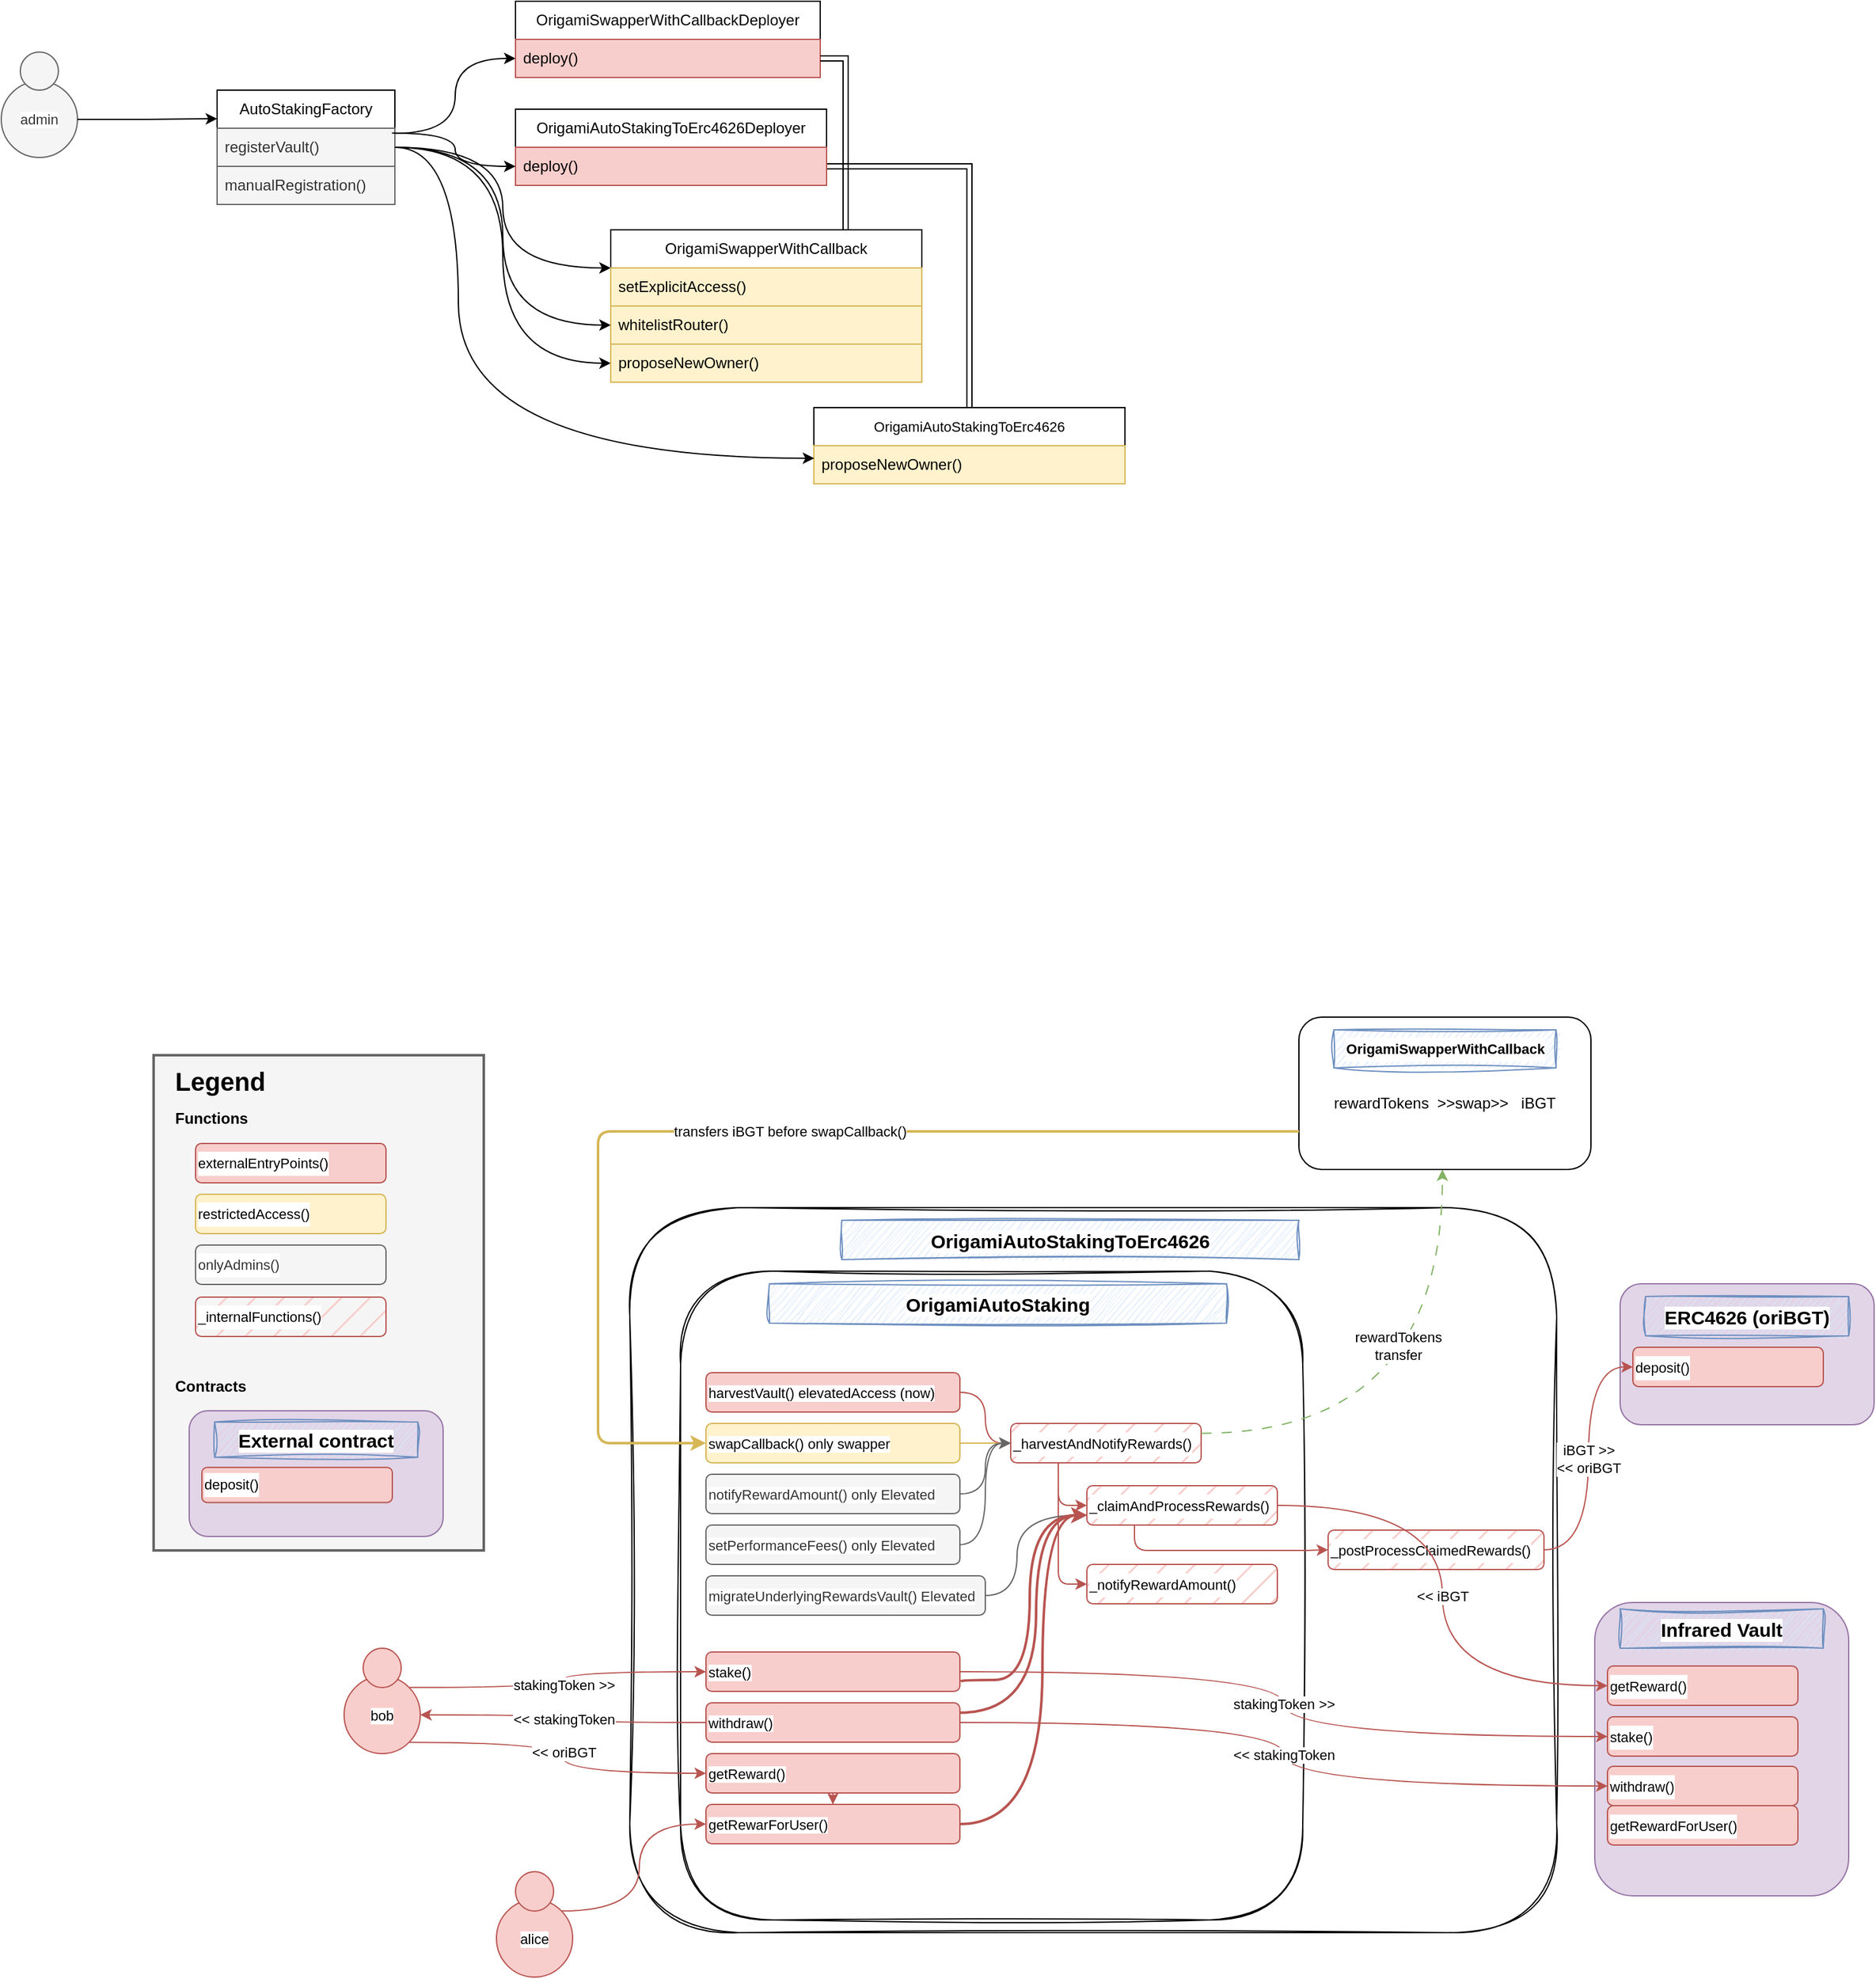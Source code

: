<mxfile version="27.0.5">
  <diagram name="Page-1" id="32Vy3Me06aRy9Lsva1js">
    <mxGraphModel dx="2850" dy="1203" grid="1" gridSize="10" guides="1" tooltips="1" connect="1" arrows="1" fold="1" page="1" pageScale="1" pageWidth="850" pageHeight="1100" math="0" shadow="0">
      <root>
        <mxCell id="0" />
        <mxCell id="1" parent="0" />
        <mxCell id="oND8uqXEmlILKtB4z8An-140" value="" style="rounded=1;whiteSpace=wrap;html=1;fontFamily=Helvetica;fontSize=11;fontColor=default;labelBackgroundColor=default;sketch=1;curveFitting=1;jiggle=2;" parent="1" vertex="1">
          <mxGeometry x="395" y="1090" width="730" height="571" as="geometry" />
        </mxCell>
        <mxCell id="AB6jPQtodKQVOQrO7ifA-14" style="edgeStyle=orthogonalEdgeStyle;rounded=0;orthogonalLoop=1;jettySize=auto;html=1;exitX=1;exitY=0.133;exitDx=0;exitDy=0;curved=1;exitPerimeter=0;" parent="1" source="AB6jPQtodKQVOQrO7ifA-3" target="AB6jPQtodKQVOQrO7ifA-11" edge="1">
          <mxGeometry relative="1" as="geometry" />
        </mxCell>
        <mxCell id="MFXsXubU9WuHbZtoJDCH-28" style="edgeStyle=orthogonalEdgeStyle;shape=connector;curved=1;rounded=0;orthogonalLoop=1;jettySize=auto;html=1;exitX=1;exitY=0.5;exitDx=0;exitDy=0;entryX=0;entryY=0.5;entryDx=0;entryDy=0;strokeColor=default;align=center;verticalAlign=middle;fontFamily=Helvetica;fontSize=11;fontColor=default;labelBackgroundColor=default;endArrow=classic;" parent="1" source="AB6jPQtodKQVOQrO7ifA-2" target="MFXsXubU9WuHbZtoJDCH-27" edge="1">
          <mxGeometry relative="1" as="geometry" />
        </mxCell>
        <mxCell id="AB6jPQtodKQVOQrO7ifA-2" value="AutoStakingFactory" style="swimlane;fontStyle=0;childLayout=stackLayout;horizontal=1;startSize=30;horizontalStack=0;resizeParent=1;resizeParentMax=0;resizeLast=0;collapsible=1;marginBottom=0;whiteSpace=wrap;html=1;" parent="1" vertex="1">
          <mxGeometry x="70" y="210" width="140" height="90" as="geometry" />
        </mxCell>
        <mxCell id="AB6jPQtodKQVOQrO7ifA-3" value="registerVault()" style="text;strokeColor=#666666;fillColor=#f5f5f5;align=left;verticalAlign=middle;spacingLeft=4;spacingRight=4;overflow=hidden;points=[[0,0.5],[1,0.5]];portConstraint=eastwest;rotatable=0;whiteSpace=wrap;html=1;fontColor=#333333;" parent="AB6jPQtodKQVOQrO7ifA-2" vertex="1">
          <mxGeometry y="30" width="140" height="30" as="geometry" />
        </mxCell>
        <mxCell id="AB6jPQtodKQVOQrO7ifA-4" value="manualRegistration()" style="text;strokeColor=#666666;fillColor=#f5f5f5;align=left;verticalAlign=middle;spacingLeft=4;spacingRight=4;overflow=hidden;points=[[0,0.5],[1,0.5]];portConstraint=eastwest;rotatable=0;whiteSpace=wrap;html=1;fontColor=#333333;" parent="AB6jPQtodKQVOQrO7ifA-2" vertex="1">
          <mxGeometry y="60" width="140" height="30" as="geometry" />
        </mxCell>
        <mxCell id="AB6jPQtodKQVOQrO7ifA-15" style="edgeStyle=orthogonalEdgeStyle;rounded=0;orthogonalLoop=1;jettySize=auto;html=1;exitX=1;exitY=0.5;exitDx=0;exitDy=0;" parent="AB6jPQtodKQVOQrO7ifA-2" source="AB6jPQtodKQVOQrO7ifA-2" target="AB6jPQtodKQVOQrO7ifA-3" edge="1">
          <mxGeometry relative="1" as="geometry" />
        </mxCell>
        <mxCell id="AB6jPQtodKQVOQrO7ifA-10" value="&lt;div style=&quot;line-height: 19px;&quot;&gt;OrigamiSwapperWithCallbackDeployer&lt;/div&gt;" style="swimlane;fontStyle=0;childLayout=stackLayout;horizontal=1;startSize=30;horizontalStack=0;resizeParent=1;resizeParentMax=0;resizeLast=0;collapsible=1;marginBottom=0;whiteSpace=wrap;html=1;" parent="1" vertex="1">
          <mxGeometry x="305" y="140" width="240" height="60" as="geometry" />
        </mxCell>
        <mxCell id="AB6jPQtodKQVOQrO7ifA-11" value="deploy()" style="text;strokeColor=#b85450;fillColor=#f8cecc;align=left;verticalAlign=middle;spacingLeft=4;spacingRight=4;overflow=hidden;points=[[0,0.5],[1,0.5]];portConstraint=eastwest;rotatable=0;whiteSpace=wrap;html=1;" parent="AB6jPQtodKQVOQrO7ifA-10" vertex="1">
          <mxGeometry y="30" width="240" height="30" as="geometry" />
        </mxCell>
        <mxCell id="AB6jPQtodKQVOQrO7ifA-31" style="edgeStyle=orthogonalEdgeStyle;shape=link;curved=1;rounded=0;orthogonalLoop=1;jettySize=auto;html=1;exitX=1;exitY=0.5;exitDx=0;exitDy=0;entryX=0.5;entryY=0;entryDx=0;entryDy=0;strokeColor=default;align=center;verticalAlign=middle;fontFamily=Helvetica;fontSize=11;fontColor=default;labelBackgroundColor=default;endArrow=classic;" parent="1" source="AB6jPQtodKQVOQrO7ifA-7" target="MFXsXubU9WuHbZtoJDCH-29" edge="1">
          <mxGeometry relative="1" as="geometry">
            <mxPoint x="675" y="270" as="targetPoint" />
          </mxGeometry>
        </mxCell>
        <mxCell id="oND8uqXEmlILKtB4z8An-110" value="" style="rounded=1;whiteSpace=wrap;html=1;fontFamily=Helvetica;fontSize=11;fontColor=default;labelBackgroundColor=default;sketch=1;curveFitting=1;jiggle=2;" parent="1" vertex="1">
          <mxGeometry x="435" y="1140" width="490" height="511" as="geometry" />
        </mxCell>
        <mxCell id="oND8uqXEmlILKtB4z8An-111" value="&lt;font style=&quot;font-size: 15px;&quot;&gt;&lt;b&gt;OrigamiAutoStaking&lt;/b&gt;&lt;/font&gt;" style="text;html=1;align=center;verticalAlign=middle;whiteSpace=wrap;rounded=0;fontFamily=Helvetica;fontSize=11;labelBackgroundColor=default;fillColor=#dae8fc;strokeColor=#6c8ebf;fillStyle=auto;glass=0;sketch=1;curveFitting=1;jiggle=2;" parent="1" vertex="1">
          <mxGeometry x="505" y="1150" width="360" height="31" as="geometry" />
        </mxCell>
        <mxCell id="oND8uqXEmlILKtB4z8An-115" style="edgeStyle=orthogonalEdgeStyle;shape=connector;curved=1;rounded=0;orthogonalLoop=1;jettySize=auto;html=1;exitX=1;exitY=0.5;exitDx=0;exitDy=0;entryX=0;entryY=0.5;entryDx=0;entryDy=0;strokeColor=#b85450;align=center;verticalAlign=middle;fontFamily=Helvetica;fontSize=11;fontColor=default;labelBackgroundColor=default;endArrow=classic;fillColor=#f8cecc;" parent="1" source="oND8uqXEmlILKtB4z8An-112" target="oND8uqXEmlILKtB4z8An-114" edge="1">
          <mxGeometry relative="1" as="geometry" />
        </mxCell>
        <mxCell id="oND8uqXEmlILKtB4z8An-112" value="harvestVault() elevatedAccess (now)" style="rounded=1;whiteSpace=wrap;html=1;fontFamily=Helvetica;fontSize=11;labelBackgroundColor=default;fillColor=#f8cecc;strokeColor=#b85450;align=left;" parent="1" vertex="1">
          <mxGeometry x="455" y="1220" width="200" height="31" as="geometry" />
        </mxCell>
        <mxCell id="oND8uqXEmlILKtB4z8An-151" style="edgeStyle=orthogonalEdgeStyle;shape=connector;curved=1;rounded=0;orthogonalLoop=1;jettySize=auto;html=1;exitX=1;exitY=0.5;exitDx=0;exitDy=0;entryX=0;entryY=0.5;entryDx=0;entryDy=0;strokeColor=#d6b656;align=center;verticalAlign=middle;fontFamily=Helvetica;fontSize=11;fontColor=default;labelBackgroundColor=default;endArrow=classic;fillColor=#fff2cc;" parent="1" source="oND8uqXEmlILKtB4z8An-113" target="oND8uqXEmlILKtB4z8An-114" edge="1">
          <mxGeometry relative="1" as="geometry" />
        </mxCell>
        <mxCell id="oND8uqXEmlILKtB4z8An-113" value="swapCallback() only swapper" style="rounded=1;whiteSpace=wrap;html=1;fontFamily=Helvetica;fontSize=11;labelBackgroundColor=default;fillColor=#fff2cc;strokeColor=#d6b656;align=left;" parent="1" vertex="1">
          <mxGeometry x="455" y="1260" width="200" height="31" as="geometry" />
        </mxCell>
        <mxCell id="oND8uqXEmlILKtB4z8An-119" style="edgeStyle=orthogonalEdgeStyle;shape=connector;curved=0;rounded=1;orthogonalLoop=1;jettySize=auto;html=1;exitX=0.25;exitY=1;exitDx=0;exitDy=0;entryX=0;entryY=0.5;entryDx=0;entryDy=0;strokeColor=#b85450;align=center;verticalAlign=middle;fontFamily=Helvetica;fontSize=11;fontColor=default;labelBackgroundColor=default;endArrow=classic;fillColor=#f8cecc;" parent="1" source="oND8uqXEmlILKtB4z8An-114" target="oND8uqXEmlILKtB4z8An-116" edge="1">
          <mxGeometry relative="1" as="geometry" />
        </mxCell>
        <mxCell id="oND8uqXEmlILKtB4z8An-120" style="edgeStyle=orthogonalEdgeStyle;shape=connector;curved=0;rounded=1;orthogonalLoop=1;jettySize=auto;html=1;exitX=0.25;exitY=1;exitDx=0;exitDy=0;entryX=0;entryY=0.5;entryDx=0;entryDy=0;strokeColor=#b85450;align=center;verticalAlign=middle;fontFamily=Helvetica;fontSize=11;fontColor=default;labelBackgroundColor=default;endArrow=classic;fillColor=#f8cecc;" parent="1" source="oND8uqXEmlILKtB4z8An-114" target="oND8uqXEmlILKtB4z8An-118" edge="1">
          <mxGeometry relative="1" as="geometry" />
        </mxCell>
        <mxCell id="oND8uqXEmlILKtB4z8An-114" value="&lt;div style=&quot;line-height: 19px;&quot;&gt;_harvestAndNotifyRewards()&lt;/div&gt;" style="rounded=1;whiteSpace=wrap;html=1;fontFamily=Helvetica;fontSize=11;labelBackgroundColor=default;align=left;fillColor=#f8cecc;strokeColor=#b85450;fillStyle=hatch;glass=0;" parent="1" vertex="1">
          <mxGeometry x="695" y="1260" width="150" height="31" as="geometry" />
        </mxCell>
        <mxCell id="oND8uqXEmlILKtB4z8An-127" style="edgeStyle=orthogonalEdgeStyle;shape=connector;curved=0;rounded=1;orthogonalLoop=1;jettySize=auto;html=1;exitX=0.25;exitY=1;exitDx=0;exitDy=0;entryX=0;entryY=0.5;entryDx=0;entryDy=0;strokeColor=#b85450;align=center;verticalAlign=middle;fontFamily=Helvetica;fontSize=11;fontColor=default;labelBackgroundColor=default;endArrow=classic;fillColor=#f8cecc;" parent="1" source="oND8uqXEmlILKtB4z8An-116" target="oND8uqXEmlILKtB4z8An-125" edge="1">
          <mxGeometry relative="1" as="geometry" />
        </mxCell>
        <mxCell id="MFXsXubU9WuHbZtoJDCH-5" value="rewardTokens&lt;div&gt;transfer&lt;/div&gt;" style="edgeStyle=orthogonalEdgeStyle;rounded=0;orthogonalLoop=1;jettySize=auto;html=1;exitX=1;exitY=0.25;exitDx=0;exitDy=0;curved=1;dashed=1;dashPattern=8 8;fillColor=#d5e8d4;strokeColor=#82b366;" parent="1" source="oND8uqXEmlILKtB4z8An-114" target="MFXsXubU9WuHbZtoJDCH-1" edge="1">
          <mxGeometry x="0.299" y="35" relative="1" as="geometry">
            <Array as="points">
              <mxPoint x="1035" y="1268" />
            </Array>
            <mxPoint as="offset" />
          </mxGeometry>
        </mxCell>
        <mxCell id="oND8uqXEmlILKtB4z8An-116" value="&lt;div style=&quot;line-height: 19px;&quot;&gt;&lt;div style=&quot;line-height: 19px;&quot;&gt;_claimAndProcessRewards()&lt;/div&gt;&lt;/div&gt;" style="rounded=1;whiteSpace=wrap;html=1;fontFamily=Helvetica;fontSize=11;labelBackgroundColor=default;align=left;fillColor=#f8cecc;strokeColor=#b85450;fillStyle=hatch;glass=0;" parent="1" vertex="1">
          <mxGeometry x="755" y="1309" width="150" height="31" as="geometry" />
        </mxCell>
        <mxCell id="oND8uqXEmlILKtB4z8An-118" value="&lt;div style=&quot;line-height: 19px;&quot;&gt;&lt;div style=&quot;line-height: 19px;&quot;&gt;&lt;div style=&quot;line-height: 19px;&quot;&gt;_notifyRewardAmount()&lt;/div&gt;&lt;/div&gt;&lt;/div&gt;" style="rounded=1;whiteSpace=wrap;html=1;fontFamily=Helvetica;fontSize=11;labelBackgroundColor=default;align=left;fillColor=#f8cecc;strokeColor=#b85450;fillStyle=hatch;glass=0;" parent="1" vertex="1">
          <mxGeometry x="755" y="1371" width="150" height="31" as="geometry" />
        </mxCell>
        <mxCell id="oND8uqXEmlILKtB4z8An-125" value="&lt;div style=&quot;line-height: 19px;&quot;&gt;&lt;div style=&quot;line-height: 19px;&quot;&gt;&lt;div style=&quot;line-height: 19px;&quot;&gt;_postProcessClaimedRewards()&lt;/div&gt;&lt;/div&gt;&lt;/div&gt;" style="rounded=1;whiteSpace=wrap;html=1;fontFamily=Helvetica;fontSize=11;labelBackgroundColor=default;align=left;fillColor=#f8cecc;strokeColor=#b85450;fillStyle=hatch;glass=0;" parent="1" vertex="1">
          <mxGeometry x="945" y="1344" width="170" height="31" as="geometry" />
        </mxCell>
        <mxCell id="oND8uqXEmlILKtB4z8An-141" value="&lt;font style=&quot;font-size: 15px;&quot;&gt;&lt;b&gt;OrigamiAutoStakingToErc4626&lt;/b&gt;&lt;/font&gt;" style="text;html=1;align=center;verticalAlign=middle;whiteSpace=wrap;rounded=0;fontFamily=Helvetica;fontSize=11;labelBackgroundColor=default;fillColor=#dae8fc;strokeColor=#6c8ebf;fillStyle=auto;glass=0;sketch=1;curveFitting=1;jiggle=2;" parent="1" vertex="1">
          <mxGeometry x="562" y="1100" width="360" height="31" as="geometry" />
        </mxCell>
        <mxCell id="oND8uqXEmlILKtB4z8An-145" value="" style="group" parent="1" vertex="1" connectable="0">
          <mxGeometry x="1155" y="1401" width="200" height="231" as="geometry" />
        </mxCell>
        <mxCell id="oND8uqXEmlILKtB4z8An-121" value="" style="rounded=1;whiteSpace=wrap;html=1;fontFamily=Helvetica;fontSize=11;labelBackgroundColor=default;fillColor=#e1d5e7;strokeColor=#9673a6;" parent="oND8uqXEmlILKtB4z8An-145" vertex="1">
          <mxGeometry width="200" height="231" as="geometry" />
        </mxCell>
        <mxCell id="oND8uqXEmlILKtB4z8An-122" value="&lt;font style=&quot;font-size: 15px;&quot;&gt;&lt;b&gt;Infrared Vault&lt;/b&gt;&lt;/font&gt;" style="text;html=1;align=center;verticalAlign=middle;whiteSpace=wrap;rounded=0;fontFamily=Helvetica;fontSize=11;labelBackgroundColor=default;fillColor=#dae8fc;strokeColor=#6c8ebf;fillStyle=auto;glass=0;sketch=1;curveFitting=1;jiggle=2;" parent="oND8uqXEmlILKtB4z8An-145" vertex="1">
          <mxGeometry x="20" y="5" width="160" height="31" as="geometry" />
        </mxCell>
        <mxCell id="oND8uqXEmlILKtB4z8An-123" value="&lt;div style=&quot;line-height: 19px;&quot;&gt;getReward()&lt;/div&gt;" style="rounded=1;whiteSpace=wrap;html=1;fontFamily=Helvetica;fontSize=11;labelBackgroundColor=default;align=left;fillColor=#f8cecc;strokeColor=#b85450;fillStyle=auto;glass=0;" parent="oND8uqXEmlILKtB4z8An-145" vertex="1">
          <mxGeometry x="10" y="50" width="150" height="31" as="geometry" />
        </mxCell>
        <mxCell id="oND8uqXEmlILKtB4z8An-166" value="&lt;div style=&quot;line-height: 19px;&quot;&gt;stake()&lt;/div&gt;" style="rounded=1;whiteSpace=wrap;html=1;fontFamily=Helvetica;fontSize=11;labelBackgroundColor=default;align=left;fillColor=#f8cecc;strokeColor=#b85450;fillStyle=auto;glass=0;" parent="oND8uqXEmlILKtB4z8An-145" vertex="1">
          <mxGeometry x="10" y="90" width="150" height="31" as="geometry" />
        </mxCell>
        <mxCell id="oND8uqXEmlILKtB4z8An-173" value="&lt;div style=&quot;line-height: 19px;&quot;&gt;withdraw()&lt;/div&gt;" style="rounded=1;whiteSpace=wrap;html=1;fontFamily=Helvetica;fontSize=11;labelBackgroundColor=default;align=left;fillColor=#f8cecc;strokeColor=#b85450;fillStyle=auto;glass=0;" parent="oND8uqXEmlILKtB4z8An-145" vertex="1">
          <mxGeometry x="10" y="129" width="150" height="31" as="geometry" />
        </mxCell>
        <mxCell id="oND8uqXEmlILKtB4z8An-186" value="&lt;div style=&quot;line-height: 19px;&quot;&gt;getRewardForUser()&lt;/div&gt;" style="rounded=1;whiteSpace=wrap;html=1;fontFamily=Helvetica;fontSize=11;labelBackgroundColor=default;align=left;fillColor=#f8cecc;strokeColor=#b85450;fillStyle=auto;glass=0;" parent="oND8uqXEmlILKtB4z8An-145" vertex="1">
          <mxGeometry x="10" y="160" width="150" height="31" as="geometry" />
        </mxCell>
        <mxCell id="oND8uqXEmlILKtB4z8An-124" value="&amp;lt;&amp;lt; iBGT" style="edgeStyle=orthogonalEdgeStyle;shape=connector;curved=1;rounded=0;orthogonalLoop=1;jettySize=auto;html=1;exitX=1;exitY=0.5;exitDx=0;exitDy=0;entryX=0;entryY=0.5;entryDx=0;entryDy=0;strokeColor=#b85450;align=center;verticalAlign=middle;fontFamily=Helvetica;fontSize=11;fontColor=default;labelBackgroundColor=default;endArrow=classic;fillColor=#f8cecc;" parent="1" source="oND8uqXEmlILKtB4z8An-116" target="oND8uqXEmlILKtB4z8An-123" edge="1">
          <mxGeometry relative="1" as="geometry" />
        </mxCell>
        <mxCell id="oND8uqXEmlILKtB4z8An-146" value="" style="group" parent="1" vertex="1" connectable="0">
          <mxGeometry x="1175" y="1150" width="200" height="111" as="geometry" />
        </mxCell>
        <mxCell id="oND8uqXEmlILKtB4z8An-147" value="" style="rounded=1;whiteSpace=wrap;html=1;fontFamily=Helvetica;fontSize=11;labelBackgroundColor=default;fillColor=#e1d5e7;strokeColor=#9673a6;" parent="oND8uqXEmlILKtB4z8An-146" vertex="1">
          <mxGeometry width="200" height="111" as="geometry" />
        </mxCell>
        <mxCell id="oND8uqXEmlILKtB4z8An-148" value="&lt;font style=&quot;font-size: 15px;&quot;&gt;&lt;b&gt;ERC4626 (oriBGT)&lt;/b&gt;&lt;/font&gt;" style="text;html=1;align=center;verticalAlign=middle;whiteSpace=wrap;rounded=0;fontFamily=Helvetica;fontSize=11;labelBackgroundColor=default;fillColor=#dae8fc;strokeColor=#6c8ebf;fillStyle=auto;glass=0;sketch=1;curveFitting=1;jiggle=2;" parent="oND8uqXEmlILKtB4z8An-146" vertex="1">
          <mxGeometry x="20" y="10" width="160" height="31" as="geometry" />
        </mxCell>
        <mxCell id="oND8uqXEmlILKtB4z8An-149" value="&lt;div style=&quot;line-height: 19px;&quot;&gt;deposit()&lt;/div&gt;" style="rounded=1;whiteSpace=wrap;html=1;fontFamily=Helvetica;fontSize=11;labelBackgroundColor=default;align=left;fillColor=#f8cecc;strokeColor=#b85450;fillStyle=auto;glass=0;" parent="oND8uqXEmlILKtB4z8An-146" vertex="1">
          <mxGeometry x="10" y="50" width="150" height="31" as="geometry" />
        </mxCell>
        <mxCell id="oND8uqXEmlILKtB4z8An-153" style="edgeStyle=orthogonalEdgeStyle;shape=connector;curved=1;rounded=0;orthogonalLoop=1;jettySize=auto;html=1;exitX=1;exitY=0.5;exitDx=0;exitDy=0;entryX=0;entryY=0.5;entryDx=0;entryDy=0;strokeColor=#666666;align=center;verticalAlign=middle;fontFamily=Helvetica;fontSize=11;fontColor=default;labelBackgroundColor=default;endArrow=classic;fillColor=#f5f5f5;" parent="1" source="oND8uqXEmlILKtB4z8An-152" target="oND8uqXEmlILKtB4z8An-114" edge="1">
          <mxGeometry relative="1" as="geometry" />
        </mxCell>
        <mxCell id="oND8uqXEmlILKtB4z8An-152" value="notifyRewardAmount() only Elevated" style="rounded=1;whiteSpace=wrap;html=1;fontFamily=Helvetica;fontSize=11;labelBackgroundColor=default;fillColor=#f5f5f5;strokeColor=#666666;align=left;fontColor=#333333;" parent="1" vertex="1">
          <mxGeometry x="455" y="1300" width="200" height="31" as="geometry" />
        </mxCell>
        <mxCell id="oND8uqXEmlILKtB4z8An-155" style="edgeStyle=orthogonalEdgeStyle;shape=connector;curved=1;rounded=0;orthogonalLoop=1;jettySize=auto;html=1;exitX=1;exitY=0.5;exitDx=0;exitDy=0;entryX=0;entryY=0.5;entryDx=0;entryDy=0;strokeColor=#666666;align=center;verticalAlign=middle;fontFamily=Helvetica;fontSize=11;fontColor=default;labelBackgroundColor=default;endArrow=classic;fillColor=#f5f5f5;" parent="1" source="oND8uqXEmlILKtB4z8An-154" target="oND8uqXEmlILKtB4z8An-114" edge="1">
          <mxGeometry relative="1" as="geometry" />
        </mxCell>
        <mxCell id="oND8uqXEmlILKtB4z8An-154" value="setPerformanceFees() only Elevated" style="rounded=1;whiteSpace=wrap;html=1;fontFamily=Helvetica;fontSize=11;labelBackgroundColor=default;fillColor=#f5f5f5;strokeColor=#666666;align=left;fontColor=#333333;" parent="1" vertex="1">
          <mxGeometry x="455" y="1340" width="200" height="31" as="geometry" />
        </mxCell>
        <mxCell id="oND8uqXEmlILKtB4z8An-158" style="edgeStyle=orthogonalEdgeStyle;shape=connector;curved=1;rounded=0;orthogonalLoop=1;jettySize=auto;html=1;exitX=1;exitY=0.5;exitDx=0;exitDy=0;entryX=0;entryY=0.75;entryDx=0;entryDy=0;strokeColor=#666666;align=center;verticalAlign=middle;fontFamily=Helvetica;fontSize=11;fontColor=default;labelBackgroundColor=default;endArrow=classic;fillColor=#f5f5f5;" parent="1" source="oND8uqXEmlILKtB4z8An-157" target="oND8uqXEmlILKtB4z8An-116" edge="1">
          <mxGeometry relative="1" as="geometry">
            <mxPoint x="715" y="1445" as="targetPoint" />
            <Array as="points">
              <mxPoint x="700" y="1396" />
              <mxPoint x="700" y="1332" />
            </Array>
          </mxGeometry>
        </mxCell>
        <mxCell id="oND8uqXEmlILKtB4z8An-157" value="migrateUnderlyingRewardsVault() Elevated" style="rounded=1;whiteSpace=wrap;html=1;fontFamily=Helvetica;fontSize=11;labelBackgroundColor=default;fillColor=#f5f5f5;strokeColor=#666666;align=left;fontColor=#333333;" parent="1" vertex="1">
          <mxGeometry x="455" y="1380" width="220" height="31" as="geometry" />
        </mxCell>
        <mxCell id="oND8uqXEmlILKtB4z8An-168" value="stakingToken &amp;gt;&amp;gt;" style="edgeStyle=orthogonalEdgeStyle;shape=connector;curved=1;rounded=0;orthogonalLoop=1;jettySize=auto;html=1;exitX=1;exitY=0.5;exitDx=0;exitDy=0;entryX=0;entryY=0.5;entryDx=0;entryDy=0;strokeColor=#b85450;align=center;verticalAlign=middle;fontFamily=Helvetica;fontSize=11;fontColor=default;labelBackgroundColor=default;endArrow=classic;fillColor=#f8cecc;" parent="1" source="oND8uqXEmlILKtB4z8An-160" target="oND8uqXEmlILKtB4z8An-166" edge="1">
          <mxGeometry relative="1" as="geometry" />
        </mxCell>
        <mxCell id="oND8uqXEmlILKtB4z8An-169" style="edgeStyle=orthogonalEdgeStyle;shape=connector;curved=1;rounded=0;orthogonalLoop=1;jettySize=auto;html=1;exitX=1;exitY=0.75;exitDx=0;exitDy=0;entryX=0;entryY=0.75;entryDx=0;entryDy=0;strokeColor=#b85450;align=center;verticalAlign=middle;fontFamily=Helvetica;fontSize=11;fontColor=default;labelBackgroundColor=default;endArrow=classic;fillColor=#f8cecc;strokeWidth=2;" parent="1" source="oND8uqXEmlILKtB4z8An-160" target="oND8uqXEmlILKtB4z8An-116" edge="1">
          <mxGeometry relative="1" as="geometry">
            <Array as="points">
              <mxPoint x="655" y="1462" />
              <mxPoint x="710" y="1462" />
              <mxPoint x="710" y="1332" />
            </Array>
          </mxGeometry>
        </mxCell>
        <mxCell id="oND8uqXEmlILKtB4z8An-160" value="stake()" style="rounded=1;whiteSpace=wrap;html=1;fontFamily=Helvetica;fontSize=11;labelBackgroundColor=default;fillColor=#f8cecc;strokeColor=#b85450;align=left;" parent="1" vertex="1">
          <mxGeometry x="455" y="1440" width="200" height="31" as="geometry" />
        </mxCell>
        <mxCell id="oND8uqXEmlILKtB4z8An-161" value="" style="group" parent="1" vertex="1" connectable="0">
          <mxGeometry x="170" y="1429" width="60" height="91" as="geometry" />
        </mxCell>
        <mxCell id="oND8uqXEmlILKtB4z8An-162" value="bob" style="ellipse;whiteSpace=wrap;html=1;aspect=fixed;fontFamily=Helvetica;fontSize=11;labelBackgroundColor=default;fillColor=#f8cecc;strokeColor=#b85450;" parent="oND8uqXEmlILKtB4z8An-161" vertex="1">
          <mxGeometry y="30" width="60" height="61" as="geometry" />
        </mxCell>
        <mxCell id="oND8uqXEmlILKtB4z8An-163" value="" style="ellipse;whiteSpace=wrap;html=1;aspect=fixed;fontFamily=Helvetica;fontSize=11;labelBackgroundColor=default;fillColor=#f8cecc;strokeColor=#b85450;" parent="oND8uqXEmlILKtB4z8An-161" vertex="1">
          <mxGeometry x="15" y="8" width="30" height="31" as="geometry" />
        </mxCell>
        <mxCell id="oND8uqXEmlILKtB4z8An-164" value="stakingToken &amp;gt;&amp;gt;" style="edgeStyle=orthogonalEdgeStyle;shape=connector;curved=1;rounded=0;orthogonalLoop=1;jettySize=auto;html=1;exitX=1;exitY=0;exitDx=0;exitDy=0;entryX=0;entryY=0.5;entryDx=0;entryDy=0;strokeColor=#b85450;align=center;verticalAlign=middle;fontFamily=Helvetica;fontSize=11;fontColor=default;labelBackgroundColor=default;endArrow=classic;fillColor=#f8cecc;" parent="1" source="oND8uqXEmlILKtB4z8An-162" target="oND8uqXEmlILKtB4z8An-160" edge="1">
          <mxGeometry relative="1" as="geometry" />
        </mxCell>
        <mxCell id="oND8uqXEmlILKtB4z8An-171" value="&amp;lt;&amp;lt; stakingToken" style="edgeStyle=orthogonalEdgeStyle;shape=connector;curved=1;rounded=0;orthogonalLoop=1;jettySize=auto;html=1;exitX=0;exitY=0.5;exitDx=0;exitDy=0;entryX=1;entryY=0.5;entryDx=0;entryDy=0;strokeColor=#b85450;align=center;verticalAlign=middle;fontFamily=Helvetica;fontSize=11;fontColor=default;labelBackgroundColor=default;endArrow=classic;fillColor=#f8cecc;" parent="1" source="oND8uqXEmlILKtB4z8An-165" target="oND8uqXEmlILKtB4z8An-162" edge="1">
          <mxGeometry relative="1" as="geometry" />
        </mxCell>
        <mxCell id="oND8uqXEmlILKtB4z8An-172" style="edgeStyle=orthogonalEdgeStyle;shape=connector;curved=1;rounded=0;orthogonalLoop=1;jettySize=auto;html=1;exitX=1;exitY=0.25;exitDx=0;exitDy=0;entryX=0;entryY=0.75;entryDx=0;entryDy=0;strokeColor=#b85450;align=center;verticalAlign=middle;fontFamily=Helvetica;fontSize=11;fontColor=default;labelBackgroundColor=default;endArrow=classic;fillColor=#f8cecc;strokeWidth=2;" parent="1" source="oND8uqXEmlILKtB4z8An-165" target="oND8uqXEmlILKtB4z8An-116" edge="1">
          <mxGeometry relative="1" as="geometry">
            <Array as="points">
              <mxPoint x="715" y="1488" />
              <mxPoint x="715" y="1332" />
            </Array>
          </mxGeometry>
        </mxCell>
        <mxCell id="oND8uqXEmlILKtB4z8An-174" value="&amp;lt;&amp;lt; stakingToken" style="edgeStyle=orthogonalEdgeStyle;shape=connector;curved=1;rounded=0;orthogonalLoop=1;jettySize=auto;html=1;exitX=1;exitY=0.5;exitDx=0;exitDy=0;entryX=0;entryY=0.5;entryDx=0;entryDy=0;strokeColor=#b85450;align=center;verticalAlign=middle;fontFamily=Helvetica;fontSize=11;fontColor=default;labelBackgroundColor=default;endArrow=classic;fillColor=#f8cecc;" parent="1" source="oND8uqXEmlILKtB4z8An-165" target="oND8uqXEmlILKtB4z8An-173" edge="1">
          <mxGeometry relative="1" as="geometry" />
        </mxCell>
        <mxCell id="oND8uqXEmlILKtB4z8An-165" value="withdraw()" style="rounded=1;whiteSpace=wrap;html=1;fontFamily=Helvetica;fontSize=11;labelBackgroundColor=default;fillColor=#f8cecc;strokeColor=#b85450;align=left;" parent="1" vertex="1">
          <mxGeometry x="455" y="1480" width="200" height="31" as="geometry" />
        </mxCell>
        <mxCell id="oND8uqXEmlILKtB4z8An-185" style="edgeStyle=orthogonalEdgeStyle;shape=connector;curved=1;rounded=0;orthogonalLoop=1;jettySize=auto;html=1;exitX=0.5;exitY=1;exitDx=0;exitDy=0;strokeColor=#b85450;align=center;verticalAlign=middle;fontFamily=Helvetica;fontSize=11;fontColor=default;labelBackgroundColor=default;endArrow=classic;fillColor=#f8cecc;" parent="1" source="oND8uqXEmlILKtB4z8An-175" target="oND8uqXEmlILKtB4z8An-176" edge="1">
          <mxGeometry relative="1" as="geometry" />
        </mxCell>
        <mxCell id="oND8uqXEmlILKtB4z8An-175" value="getReward()" style="rounded=1;whiteSpace=wrap;html=1;fontFamily=Helvetica;fontSize=11;labelBackgroundColor=default;fillColor=#f8cecc;strokeColor=#b85450;align=left;" parent="1" vertex="1">
          <mxGeometry x="455" y="1520" width="200" height="31" as="geometry" />
        </mxCell>
        <mxCell id="oND8uqXEmlILKtB4z8An-184" style="edgeStyle=orthogonalEdgeStyle;shape=connector;curved=1;rounded=0;orthogonalLoop=1;jettySize=auto;html=1;exitX=1;exitY=0.5;exitDx=0;exitDy=0;entryX=0;entryY=0.75;entryDx=0;entryDy=0;strokeColor=#b85450;align=center;verticalAlign=middle;fontFamily=Helvetica;fontSize=11;fontColor=default;labelBackgroundColor=default;endArrow=classic;fillColor=#f8cecc;strokeWidth=2;" parent="1" source="oND8uqXEmlILKtB4z8An-176" target="oND8uqXEmlILKtB4z8An-116" edge="1">
          <mxGeometry relative="1" as="geometry">
            <Array as="points">
              <mxPoint x="720" y="1576" />
              <mxPoint x="720" y="1332" />
            </Array>
          </mxGeometry>
        </mxCell>
        <mxCell id="oND8uqXEmlILKtB4z8An-176" value="getRewarForUser()" style="rounded=1;whiteSpace=wrap;html=1;fontFamily=Helvetica;fontSize=11;labelBackgroundColor=default;fillColor=#f8cecc;strokeColor=#b85450;align=left;" parent="1" vertex="1">
          <mxGeometry x="455" y="1560" width="200" height="31" as="geometry" />
        </mxCell>
        <mxCell id="oND8uqXEmlILKtB4z8An-179" value="&amp;lt;&amp;lt; oriBGT" style="edgeStyle=orthogonalEdgeStyle;shape=connector;curved=1;rounded=0;orthogonalLoop=1;jettySize=auto;html=1;exitX=1;exitY=1;exitDx=0;exitDy=0;entryX=0;entryY=0.5;entryDx=0;entryDy=0;strokeColor=#b85450;align=center;verticalAlign=middle;fontFamily=Helvetica;fontSize=11;fontColor=default;labelBackgroundColor=default;endArrow=classic;fillColor=#f8cecc;" parent="1" source="oND8uqXEmlILKtB4z8An-162" target="oND8uqXEmlILKtB4z8An-175" edge="1">
          <mxGeometry relative="1" as="geometry" />
        </mxCell>
        <mxCell id="oND8uqXEmlILKtB4z8An-180" value="" style="group" parent="1" vertex="1" connectable="0">
          <mxGeometry x="290" y="1605" width="60" height="91" as="geometry" />
        </mxCell>
        <mxCell id="oND8uqXEmlILKtB4z8An-181" value="alice" style="ellipse;whiteSpace=wrap;html=1;aspect=fixed;fontFamily=Helvetica;fontSize=11;labelBackgroundColor=default;fillColor=#f8cecc;strokeColor=#b85450;" parent="oND8uqXEmlILKtB4z8An-180" vertex="1">
          <mxGeometry y="30" width="60" height="61" as="geometry" />
        </mxCell>
        <mxCell id="oND8uqXEmlILKtB4z8An-182" value="" style="ellipse;whiteSpace=wrap;html=1;aspect=fixed;fontFamily=Helvetica;fontSize=11;labelBackgroundColor=default;fillColor=#f8cecc;strokeColor=#b85450;" parent="oND8uqXEmlILKtB4z8An-180" vertex="1">
          <mxGeometry x="15" y="8" width="30" height="31" as="geometry" />
        </mxCell>
        <mxCell id="oND8uqXEmlILKtB4z8An-183" style="edgeStyle=orthogonalEdgeStyle;shape=connector;curved=1;rounded=0;orthogonalLoop=1;jettySize=auto;html=1;exitX=1;exitY=0;exitDx=0;exitDy=0;entryX=0;entryY=0.5;entryDx=0;entryDy=0;strokeColor=#b85450;align=center;verticalAlign=middle;fontFamily=Helvetica;fontSize=11;fontColor=default;labelBackgroundColor=default;endArrow=classic;fillColor=#f8cecc;" parent="1" source="oND8uqXEmlILKtB4z8An-181" target="oND8uqXEmlILKtB4z8An-176" edge="1">
          <mxGeometry relative="1" as="geometry" />
        </mxCell>
        <mxCell id="MFXsXubU9WuHbZtoJDCH-3" value="" style="group" parent="1" vertex="1" connectable="0">
          <mxGeometry x="922" y="940" width="230" height="120" as="geometry" />
        </mxCell>
        <mxCell id="MFXsXubU9WuHbZtoJDCH-1" value="&lt;div&gt;&lt;br&gt;&lt;/div&gt;&lt;div&gt;rewardTokens&amp;nbsp; &amp;gt;&amp;gt;swap&amp;gt;&amp;gt;&amp;nbsp; &amp;nbsp;iBGT&lt;/div&gt;" style="rounded=1;whiteSpace=wrap;html=1;" parent="MFXsXubU9WuHbZtoJDCH-3" vertex="1">
          <mxGeometry width="230" height="120" as="geometry" />
        </mxCell>
        <mxCell id="MFXsXubU9WuHbZtoJDCH-2" value="&lt;div style=&quot;line-height: 19px;&quot;&gt;&lt;b&gt;OrigamiSwapperWithCallback&lt;/b&gt;&lt;/div&gt;" style="text;html=1;align=center;verticalAlign=middle;whiteSpace=wrap;rounded=0;fontFamily=Helvetica;fontSize=11;labelBackgroundColor=default;fillColor=#dae8fc;strokeColor=#6c8ebf;fillStyle=auto;glass=0;sketch=1;curveFitting=1;jiggle=2;" parent="MFXsXubU9WuHbZtoJDCH-3" vertex="1">
          <mxGeometry x="27.5" y="10" width="175" height="30" as="geometry" />
        </mxCell>
        <mxCell id="MFXsXubU9WuHbZtoJDCH-6" value="" style="group" parent="1" vertex="1" connectable="0">
          <mxGeometry x="-100" y="173" width="60" height="90" as="geometry" />
        </mxCell>
        <mxCell id="MFXsXubU9WuHbZtoJDCH-7" value="admin" style="ellipse;whiteSpace=wrap;html=1;aspect=fixed;fontFamily=Helvetica;fontSize=11;labelBackgroundColor=default;fillColor=#f5f5f5;strokeColor=#666666;fontColor=#333333;" parent="MFXsXubU9WuHbZtoJDCH-6" vertex="1">
          <mxGeometry y="30" width="60" height="60" as="geometry" />
        </mxCell>
        <mxCell id="MFXsXubU9WuHbZtoJDCH-8" value="" style="ellipse;whiteSpace=wrap;html=1;aspect=fixed;fontFamily=Helvetica;fontSize=11;labelBackgroundColor=default;fillColor=#f5f5f5;strokeColor=#666666;fontColor=#333333;" parent="MFXsXubU9WuHbZtoJDCH-6" vertex="1">
          <mxGeometry x="15" y="7" width="30" height="30" as="geometry" />
        </mxCell>
        <mxCell id="MFXsXubU9WuHbZtoJDCH-9" style="edgeStyle=orthogonalEdgeStyle;rounded=0;orthogonalLoop=1;jettySize=auto;html=1;exitX=1;exitY=0.5;exitDx=0;exitDy=0;entryX=0;entryY=0.25;entryDx=0;entryDy=0;" parent="1" source="MFXsXubU9WuHbZtoJDCH-7" target="AB6jPQtodKQVOQrO7ifA-2" edge="1">
          <mxGeometry relative="1" as="geometry" />
        </mxCell>
        <mxCell id="AB6jPQtodKQVOQrO7ifA-6" value="&lt;div style=&quot;line-height: 19px;&quot;&gt;OrigamiAutoStakingToErc4626Deployer&lt;/div&gt;" style="swimlane;fontStyle=0;childLayout=stackLayout;horizontal=1;startSize=30;horizontalStack=0;resizeParent=1;resizeParentMax=0;resizeLast=0;collapsible=1;marginBottom=0;whiteSpace=wrap;html=1;" parent="1" vertex="1">
          <mxGeometry x="305" y="225" width="245" height="60" as="geometry" />
        </mxCell>
        <mxCell id="AB6jPQtodKQVOQrO7ifA-7" value="deploy()" style="text;strokeColor=#b85450;fillColor=#f8cecc;align=left;verticalAlign=middle;spacingLeft=4;spacingRight=4;overflow=hidden;points=[[0,0.5],[1,0.5]];portConstraint=eastwest;rotatable=0;whiteSpace=wrap;html=1;" parent="AB6jPQtodKQVOQrO7ifA-6" vertex="1">
          <mxGeometry y="30" width="245" height="30" as="geometry" />
        </mxCell>
        <mxCell id="MFXsXubU9WuHbZtoJDCH-15" style="edgeStyle=orthogonalEdgeStyle;shape=connector;curved=1;rounded=0;orthogonalLoop=1;jettySize=auto;html=1;exitX=0.984;exitY=0.123;exitDx=0;exitDy=0;entryX=0;entryY=0.5;entryDx=0;entryDy=0;strokeColor=default;align=center;verticalAlign=middle;fontFamily=Helvetica;fontSize=11;fontColor=default;labelBackgroundColor=default;endArrow=classic;exitPerimeter=0;" parent="1" source="AB6jPQtodKQVOQrO7ifA-3" target="AB6jPQtodKQVOQrO7ifA-7" edge="1">
          <mxGeometry relative="1" as="geometry" />
        </mxCell>
        <mxCell id="MFXsXubU9WuHbZtoJDCH-19" style="edgeStyle=orthogonalEdgeStyle;shape=connector;curved=1;rounded=0;orthogonalLoop=1;jettySize=auto;html=1;exitX=1;exitY=0.5;exitDx=0;exitDy=0;strokeColor=default;align=center;verticalAlign=middle;fontFamily=Helvetica;fontSize=11;fontColor=default;labelBackgroundColor=default;endArrow=classic;entryX=0;entryY=0.25;entryDx=0;entryDy=0;" parent="1" source="AB6jPQtodKQVOQrO7ifA-3" target="MFXsXubU9WuHbZtoJDCH-20" edge="1">
          <mxGeometry relative="1" as="geometry">
            <mxPoint x="640" y="218" as="targetPoint" />
          </mxGeometry>
        </mxCell>
        <mxCell id="MFXsXubU9WuHbZtoJDCH-20" value="&lt;div style=&quot;line-height: 19px;&quot;&gt;OrigamiSwapperWithCallback&lt;/div&gt;" style="swimlane;fontStyle=0;childLayout=stackLayout;horizontal=1;startSize=30;horizontalStack=0;resizeParent=1;resizeParentMax=0;resizeLast=0;collapsible=1;marginBottom=0;whiteSpace=wrap;html=1;" parent="1" vertex="1">
          <mxGeometry x="380" y="320" width="245" height="120" as="geometry" />
        </mxCell>
        <mxCell id="MFXsXubU9WuHbZtoJDCH-21" value="setExplicitAccess()" style="text;strokeColor=#d6b656;fillColor=#fff2cc;align=left;verticalAlign=middle;spacingLeft=4;spacingRight=4;overflow=hidden;points=[[0,0.5],[1,0.5]];portConstraint=eastwest;rotatable=0;whiteSpace=wrap;html=1;" parent="MFXsXubU9WuHbZtoJDCH-20" vertex="1">
          <mxGeometry y="30" width="245" height="30" as="geometry" />
        </mxCell>
        <mxCell id="MFXsXubU9WuHbZtoJDCH-25" value="whitelistRouter()" style="text;strokeColor=#d6b656;fillColor=#fff2cc;align=left;verticalAlign=middle;spacingLeft=4;spacingRight=4;overflow=hidden;points=[[0,0.5],[1,0.5]];portConstraint=eastwest;rotatable=0;whiteSpace=wrap;html=1;" parent="MFXsXubU9WuHbZtoJDCH-20" vertex="1">
          <mxGeometry y="60" width="245" height="30" as="geometry" />
        </mxCell>
        <mxCell id="MFXsXubU9WuHbZtoJDCH-27" value="proposeNewOwner()" style="text;strokeColor=#d6b656;fillColor=#fff2cc;align=left;verticalAlign=middle;spacingLeft=4;spacingRight=4;overflow=hidden;points=[[0,0.5],[1,0.5]];portConstraint=eastwest;rotatable=0;whiteSpace=wrap;html=1;" parent="MFXsXubU9WuHbZtoJDCH-20" vertex="1">
          <mxGeometry y="90" width="245" height="30" as="geometry" />
        </mxCell>
        <mxCell id="MFXsXubU9WuHbZtoJDCH-26" style="edgeStyle=orthogonalEdgeStyle;shape=connector;curved=1;rounded=0;orthogonalLoop=1;jettySize=auto;html=1;exitX=1;exitY=0.5;exitDx=0;exitDy=0;entryX=0;entryY=0.5;entryDx=0;entryDy=0;strokeColor=default;align=center;verticalAlign=middle;fontFamily=Helvetica;fontSize=11;fontColor=default;labelBackgroundColor=default;endArrow=classic;" parent="1" source="AB6jPQtodKQVOQrO7ifA-3" target="MFXsXubU9WuHbZtoJDCH-25" edge="1">
          <mxGeometry relative="1" as="geometry" />
        </mxCell>
        <mxCell id="MFXsXubU9WuHbZtoJDCH-29" value="&lt;div style=&quot;line-height: 19px;&quot;&gt;&lt;span style=&quot;font-size: 11px; background-color: rgb(255, 255, 255);&quot;&gt;OrigamiAutoStakingToErc4626&lt;/span&gt;&lt;/div&gt;" style="swimlane;fontStyle=0;childLayout=stackLayout;horizontal=1;startSize=30;horizontalStack=0;resizeParent=1;resizeParentMax=0;resizeLast=0;collapsible=1;marginBottom=0;whiteSpace=wrap;html=1;" parent="1" vertex="1">
          <mxGeometry x="540" y="460" width="245" height="60" as="geometry" />
        </mxCell>
        <mxCell id="MFXsXubU9WuHbZtoJDCH-32" value="proposeNewOwner()" style="text;strokeColor=#d6b656;fillColor=#fff2cc;align=left;verticalAlign=middle;spacingLeft=4;spacingRight=4;overflow=hidden;points=[[0,0.5],[1,0.5]];portConstraint=eastwest;rotatable=0;whiteSpace=wrap;html=1;" parent="MFXsXubU9WuHbZtoJDCH-29" vertex="1">
          <mxGeometry y="30" width="245" height="30" as="geometry" />
        </mxCell>
        <mxCell id="MFXsXubU9WuHbZtoJDCH-33" style="edgeStyle=orthogonalEdgeStyle;shape=link;curved=1;rounded=0;orthogonalLoop=1;jettySize=auto;html=1;exitX=1;exitY=0.5;exitDx=0;exitDy=0;strokeColor=default;align=center;verticalAlign=middle;fontFamily=Helvetica;fontSize=11;fontColor=default;labelBackgroundColor=default;endArrow=classic;" parent="1" source="AB6jPQtodKQVOQrO7ifA-11" target="MFXsXubU9WuHbZtoJDCH-20" edge="1">
          <mxGeometry relative="1" as="geometry">
            <Array as="points">
              <mxPoint x="565" y="185" />
            </Array>
          </mxGeometry>
        </mxCell>
        <mxCell id="MFXsXubU9WuHbZtoJDCH-34" style="edgeStyle=orthogonalEdgeStyle;shape=connector;curved=1;rounded=0;orthogonalLoop=1;jettySize=auto;html=1;exitX=1;exitY=0.5;exitDx=0;exitDy=0;strokeColor=default;align=center;verticalAlign=middle;fontFamily=Helvetica;fontSize=11;fontColor=default;labelBackgroundColor=default;endArrow=classic;entryX=0.001;entryY=0.329;entryDx=0;entryDy=0;entryPerimeter=0;" parent="1" source="AB6jPQtodKQVOQrO7ifA-3" target="MFXsXubU9WuHbZtoJDCH-32" edge="1">
          <mxGeometry relative="1" as="geometry">
            <mxPoint x="510" y="580" as="targetPoint" />
            <Array as="points">
              <mxPoint x="260" y="255" />
              <mxPoint x="260" y="500" />
            </Array>
          </mxGeometry>
        </mxCell>
        <mxCell id="oND8uqXEmlILKtB4z8An-150" value="iBGT &amp;gt;&amp;gt;&lt;div&gt;&amp;lt;&amp;lt; oriBGT&lt;/div&gt;" style="edgeStyle=orthogonalEdgeStyle;shape=connector;curved=1;rounded=0;orthogonalLoop=1;jettySize=auto;html=1;exitX=1;exitY=0.5;exitDx=0;exitDy=0;entryX=0;entryY=0.5;entryDx=0;entryDy=0;strokeColor=#b85450;align=center;verticalAlign=middle;fontFamily=Helvetica;fontSize=11;fontColor=default;labelBackgroundColor=default;endArrow=classic;fillColor=#f8cecc;" parent="1" source="oND8uqXEmlILKtB4z8An-125" target="oND8uqXEmlILKtB4z8An-149" edge="1">
          <mxGeometry relative="1" as="geometry" />
        </mxCell>
        <mxCell id="DPMKIIs7OOmcjjplQPOW-17" value="" style="group;dashed=1;dashPattern=8 8;" parent="1" vertex="1" connectable="0">
          <mxGeometry x="20" y="970" width="310" height="390" as="geometry" />
        </mxCell>
        <mxCell id="DPMKIIs7OOmcjjplQPOW-5" value="" style="whiteSpace=wrap;html=1;imageAspect=1;strokeWidth=2;fillColor=#f5f5f5;fontColor=#333333;strokeColor=#666666;" parent="DPMKIIs7OOmcjjplQPOW-17" vertex="1">
          <mxGeometry width="260" height="390" as="geometry" />
        </mxCell>
        <mxCell id="DPMKIIs7OOmcjjplQPOW-1" value="&lt;div style=&quot;line-height: 19px;&quot;&gt;externalEntryPoints()&lt;/div&gt;" style="rounded=1;whiteSpace=wrap;html=1;fontFamily=Helvetica;fontSize=11;labelBackgroundColor=default;align=left;fillColor=#f8cecc;strokeColor=#b85450;fillStyle=auto;glass=0;" parent="DPMKIIs7OOmcjjplQPOW-17" vertex="1">
          <mxGeometry x="33" y="69.5" width="150" height="31" as="geometry" />
        </mxCell>
        <mxCell id="DPMKIIs7OOmcjjplQPOW-6" value="&lt;b&gt;&lt;font style=&quot;font-size: 20px;&quot;&gt;Legend&lt;/font&gt;&lt;/b&gt;" style="text;html=1;align=left;verticalAlign=middle;whiteSpace=wrap;rounded=0;" parent="DPMKIIs7OOmcjjplQPOW-17" vertex="1">
          <mxGeometry x="15" width="150" height="40" as="geometry" />
        </mxCell>
        <mxCell id="DPMKIIs7OOmcjjplQPOW-7" value="&lt;div style=&quot;line-height: 19px;&quot;&gt;onlyAdmins()&lt;/div&gt;" style="rounded=1;whiteSpace=wrap;html=1;fontFamily=Helvetica;fontSize=11;labelBackgroundColor=default;align=left;fillColor=#f5f5f5;strokeColor=#666666;fillStyle=auto;glass=0;fontColor=#333333;" parent="DPMKIIs7OOmcjjplQPOW-17" vertex="1">
          <mxGeometry x="33" y="149.5" width="150" height="31" as="geometry" />
        </mxCell>
        <mxCell id="DPMKIIs7OOmcjjplQPOW-8" value="&lt;div style=&quot;line-height: 19px;&quot;&gt;restrictedAccess()&lt;/div&gt;" style="rounded=1;whiteSpace=wrap;html=1;fontFamily=Helvetica;fontSize=11;labelBackgroundColor=default;align=left;fillColor=#fff2cc;strokeColor=#d6b656;fillStyle=auto;glass=0;" parent="DPMKIIs7OOmcjjplQPOW-17" vertex="1">
          <mxGeometry x="33" y="109.5" width="150" height="31" as="geometry" />
        </mxCell>
        <mxCell id="DPMKIIs7OOmcjjplQPOW-9" value="&lt;div style=&quot;line-height: 19px;&quot;&gt;_internalFunctions()&lt;/div&gt;" style="rounded=1;whiteSpace=wrap;html=1;fontFamily=Helvetica;fontSize=11;labelBackgroundColor=default;align=left;fillColor=#f8cecc;strokeColor=#b85450;fillStyle=hatch;glass=0;" parent="DPMKIIs7OOmcjjplQPOW-17" vertex="1">
          <mxGeometry x="33" y="190.5" width="150" height="31" as="geometry" />
        </mxCell>
        <mxCell id="DPMKIIs7OOmcjjplQPOW-10" value="" style="group" parent="DPMKIIs7OOmcjjplQPOW-17" vertex="1" connectable="0">
          <mxGeometry x="28" y="280" width="200" height="99" as="geometry" />
        </mxCell>
        <mxCell id="DPMKIIs7OOmcjjplQPOW-11" value="" style="rounded=1;whiteSpace=wrap;html=1;fontFamily=Helvetica;fontSize=11;labelBackgroundColor=default;fillColor=#e1d5e7;strokeColor=#9673a6;" parent="DPMKIIs7OOmcjjplQPOW-10" vertex="1">
          <mxGeometry width="200" height="99" as="geometry" />
        </mxCell>
        <mxCell id="DPMKIIs7OOmcjjplQPOW-12" value="&lt;font style=&quot;font-size: 15px;&quot;&gt;&lt;b&gt;External contract&lt;/b&gt;&lt;/font&gt;" style="text;html=1;align=center;verticalAlign=middle;whiteSpace=wrap;rounded=0;fontFamily=Helvetica;fontSize=11;labelBackgroundColor=default;fillColor=#dae8fc;strokeColor=#6c8ebf;fillStyle=auto;glass=0;sketch=1;curveFitting=1;jiggle=2;" parent="DPMKIIs7OOmcjjplQPOW-10" vertex="1">
          <mxGeometry x="20" y="8.919" width="160" height="27.649" as="geometry" />
        </mxCell>
        <mxCell id="DPMKIIs7OOmcjjplQPOW-13" value="&lt;div style=&quot;line-height: 19px;&quot;&gt;deposit()&lt;/div&gt;" style="rounded=1;whiteSpace=wrap;html=1;fontFamily=Helvetica;fontSize=11;labelBackgroundColor=default;align=left;fillColor=#f8cecc;strokeColor=#b85450;fillStyle=auto;glass=0;" parent="DPMKIIs7OOmcjjplQPOW-10" vertex="1">
          <mxGeometry x="10" y="44.595" width="150" height="27.649" as="geometry" />
        </mxCell>
        <mxCell id="DPMKIIs7OOmcjjplQPOW-14" value="&lt;b&gt;Contracts&lt;/b&gt;" style="text;html=1;align=left;verticalAlign=middle;whiteSpace=wrap;rounded=0;" parent="DPMKIIs7OOmcjjplQPOW-17" vertex="1">
          <mxGeometry x="15" y="241" width="150" height="40" as="geometry" />
        </mxCell>
        <mxCell id="DPMKIIs7OOmcjjplQPOW-16" value="&lt;b&gt;Functions&lt;/b&gt;" style="text;html=1;align=left;verticalAlign=middle;whiteSpace=wrap;rounded=0;" parent="DPMKIIs7OOmcjjplQPOW-17" vertex="1">
          <mxGeometry x="15" y="30" width="150" height="40" as="geometry" />
        </mxCell>
        <mxCell id="MFXsXubU9WuHbZtoJDCH-4" value="transfers iBGT before swapCallback()" style="edgeStyle=orthogonalEdgeStyle;rounded=1;orthogonalLoop=1;jettySize=auto;html=1;exitX=0;exitY=0.75;exitDx=0;exitDy=0;entryX=0;entryY=0.5;entryDx=0;entryDy=0;curved=0;fillColor=#fff2cc;strokeColor=#d6b656;strokeWidth=2;" parent="1" source="MFXsXubU9WuHbZtoJDCH-1" target="oND8uqXEmlILKtB4z8An-113" edge="1">
          <mxGeometry x="-0.09" relative="1" as="geometry">
            <Array as="points">
              <mxPoint x="370" y="1030" />
              <mxPoint x="370" y="1276" />
            </Array>
            <mxPoint as="offset" />
          </mxGeometry>
        </mxCell>
      </root>
    </mxGraphModel>
  </diagram>
</mxfile>
